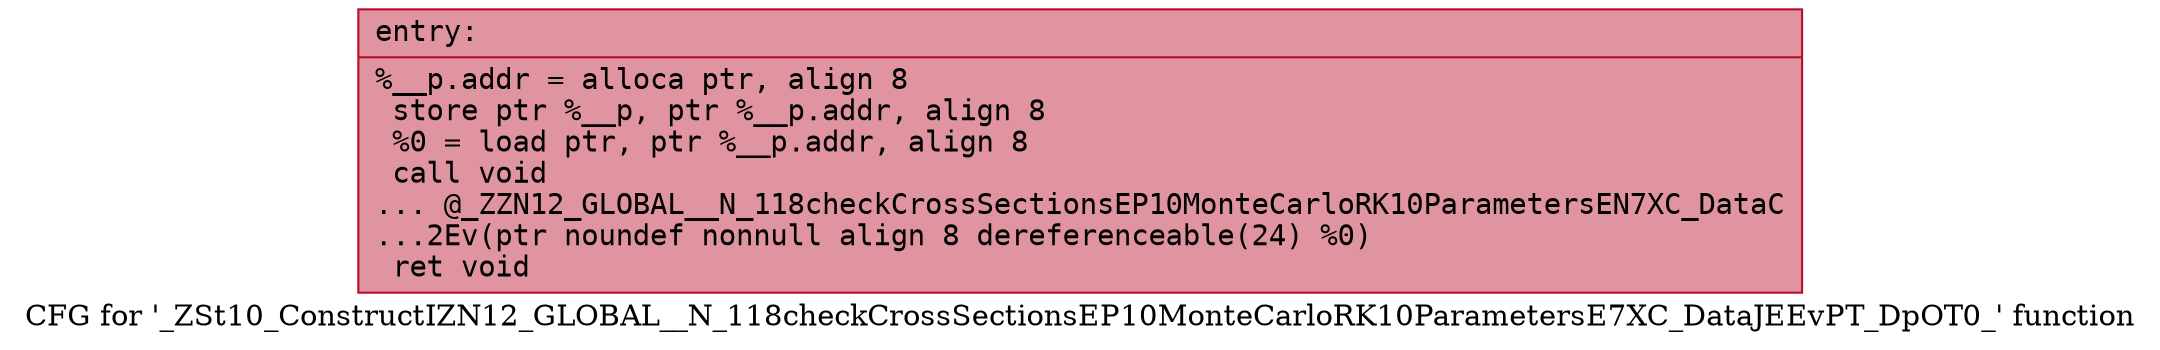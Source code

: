 digraph "CFG for '_ZSt10_ConstructIZN12_GLOBAL__N_118checkCrossSectionsEP10MonteCarloRK10ParametersE7XC_DataJEEvPT_DpOT0_' function" {
	label="CFG for '_ZSt10_ConstructIZN12_GLOBAL__N_118checkCrossSectionsEP10MonteCarloRK10ParametersE7XC_DataJEEvPT_DpOT0_' function";

	Node0x55dab497aca0 [shape=record,color="#b70d28ff", style=filled, fillcolor="#b70d2870" fontname="Courier",label="{entry:\l|  %__p.addr = alloca ptr, align 8\l  store ptr %__p, ptr %__p.addr, align 8\l  %0 = load ptr, ptr %__p.addr, align 8\l  call void\l... @_ZZN12_GLOBAL__N_118checkCrossSectionsEP10MonteCarloRK10ParametersEN7XC_DataC\l...2Ev(ptr noundef nonnull align 8 dereferenceable(24) %0)\l  ret void\l}"];
}
